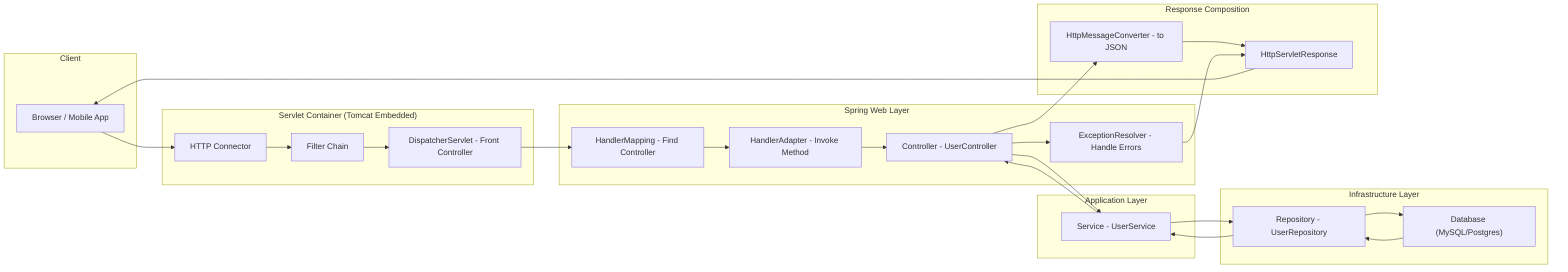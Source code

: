 flowchart LR
    subgraph Client
        A["Browser / Mobile App"]
    end

    subgraph WebServer["Servlet Container (Tomcat Embedded)"]
        B["HTTP Connector"]
        C["Filter Chain"]
        D["DispatcherServlet - Front Controller"]
    end

    subgraph SpringMVC["Spring Web Layer"]
        E["HandlerMapping - Find Controller"]
        F["HandlerAdapter - Invoke Method"]
        G["Controller - UserController"]
        H["ExceptionResolver - Handle Errors"]
    end

    subgraph AppLayer["Application Layer"]
        I["Service - UserService"]
    end

    subgraph Infra["Infrastructure Layer"]
        J["Repository - UserRepository"]
        K["Database (MySQL/Postgres)"]
    end

    subgraph ResponseFlow["Response Composition"]
        L["HttpMessageConverter - to JSON"]
        M["HttpServletResponse"]
    end

    %% Request Flow
    A --> B
    B --> C
    C --> D
    D --> E
    E --> F
    F --> G
    G --> I
    I --> J
    J --> K

    %% Return Flow
    K --> J
    J --> I
    I --> G
    G --> L
    L --> M
    M --> A

    %% Error Handling
    G --> H
    H --> M